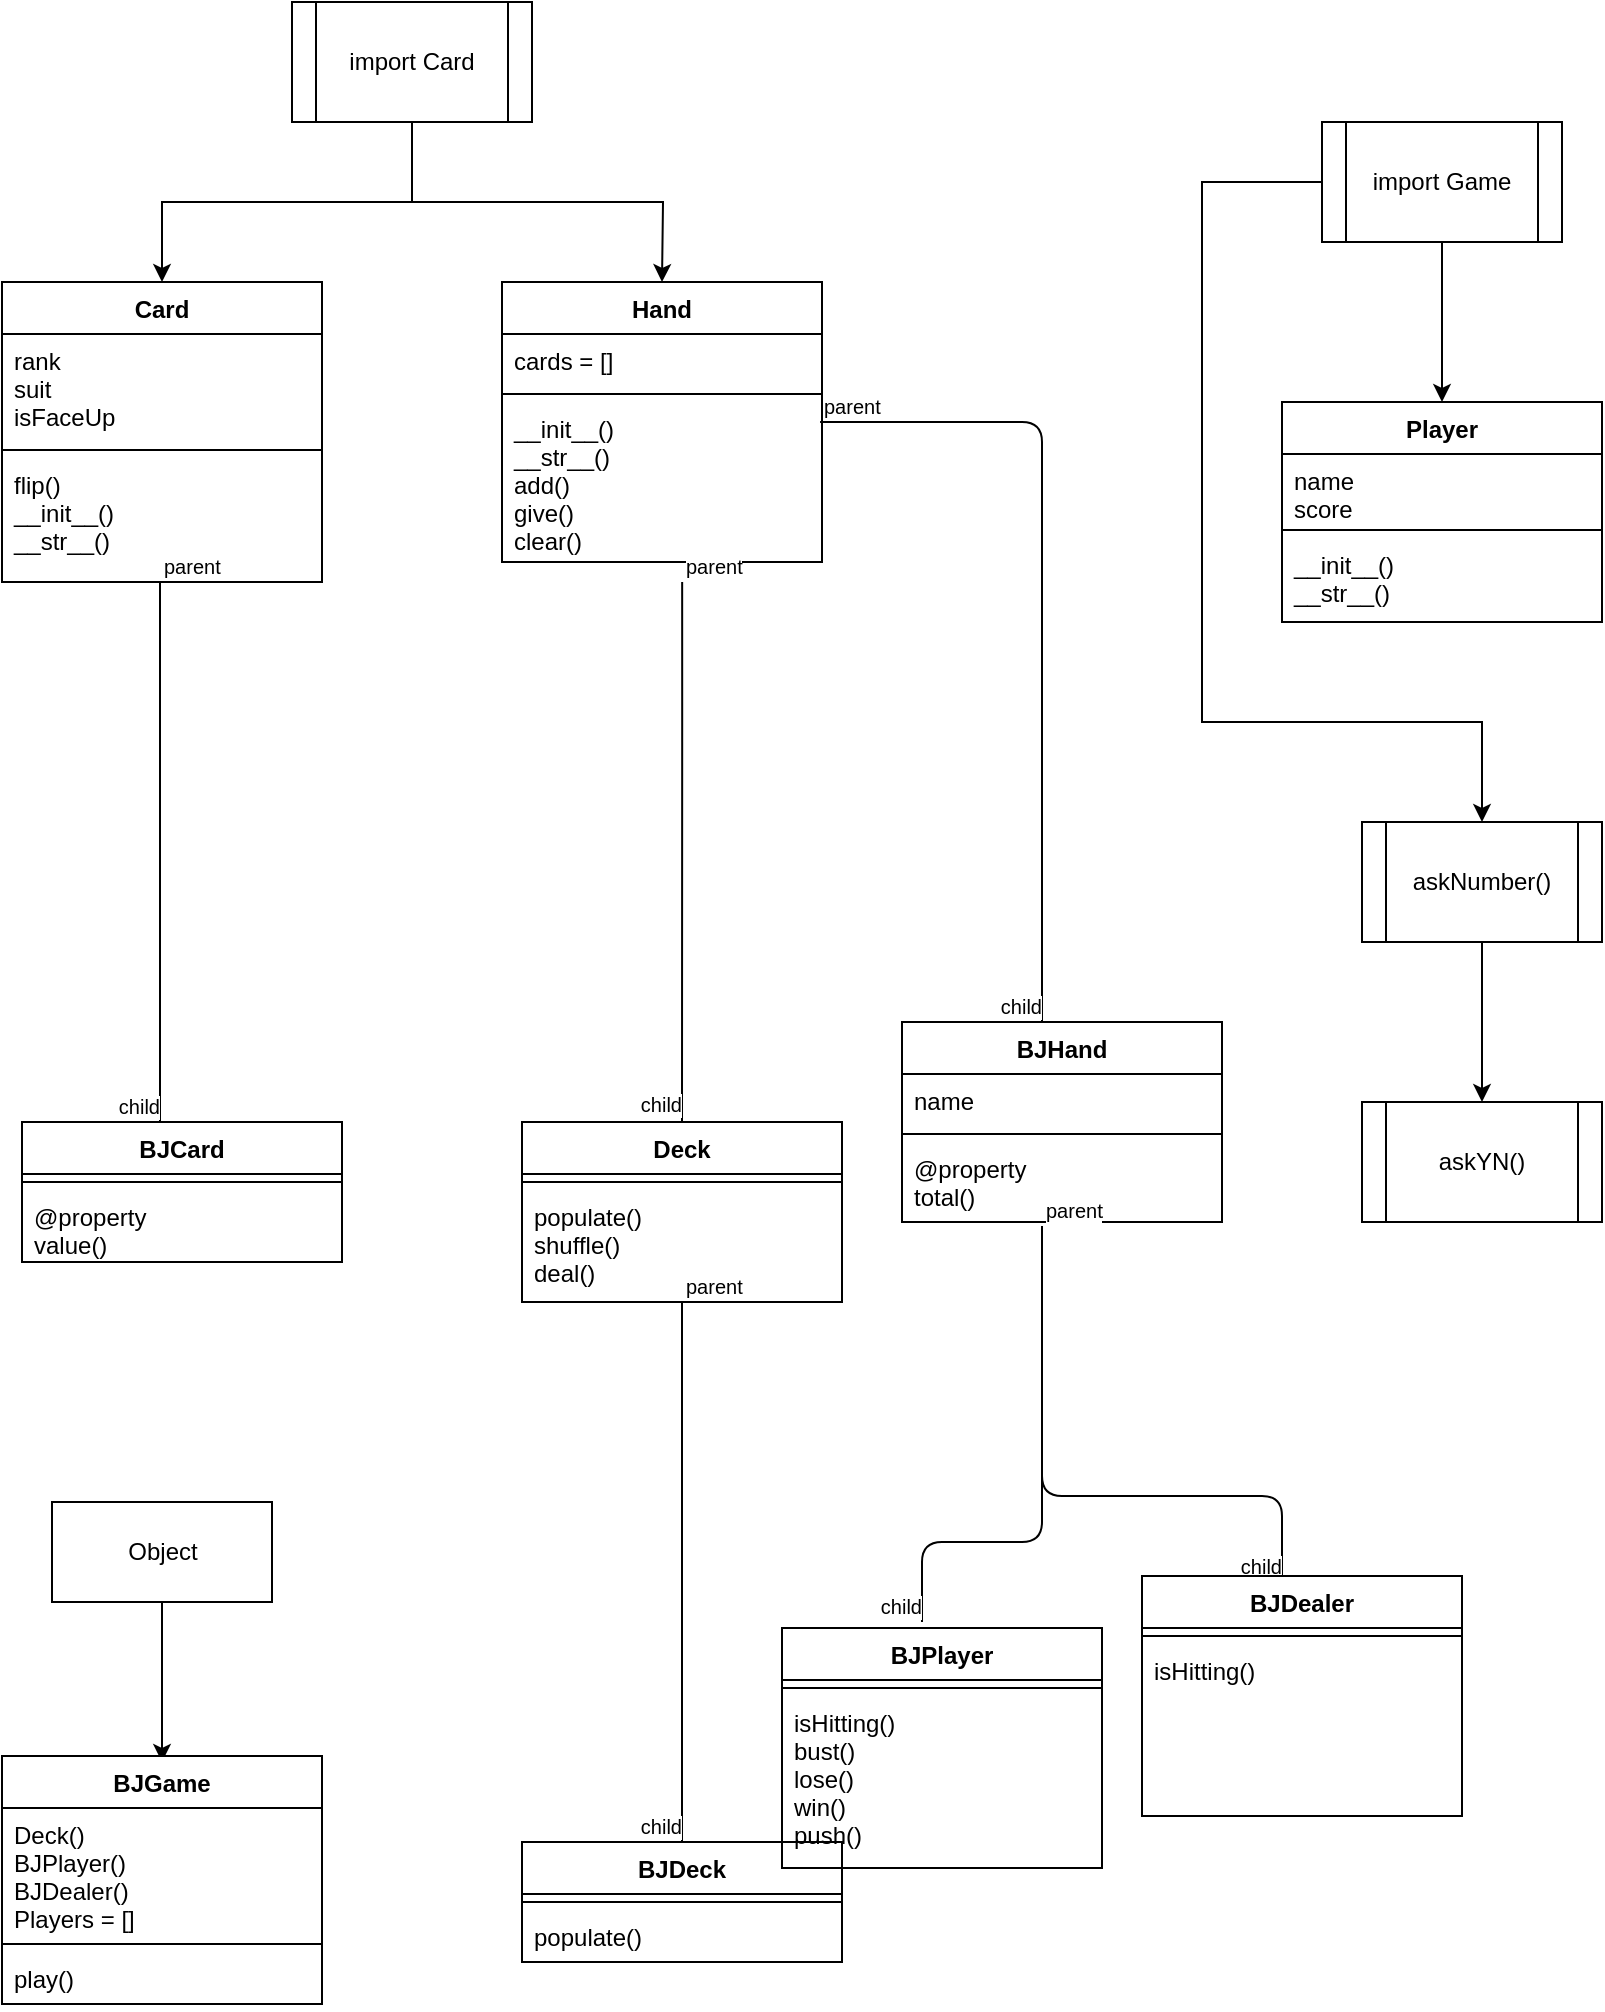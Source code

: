 <mxfile version="11.1.4" type="device"><diagram id="X_uQZRd58-Lvu51uuAQ5" name="Page-1"><mxGraphModel dx="1422" dy="824" grid="1" gridSize="10" guides="1" tooltips="1" connect="1" arrows="1" fold="1" page="1" pageScale="1" pageWidth="850" pageHeight="1100" math="0" shadow="0"><root><mxCell id="0"/><mxCell id="1" parent="0"/><mxCell id="f1jZ5c8ox-lUKcVIw7dL-3" value="" style="edgeStyle=orthogonalEdgeStyle;rounded=0;orthogonalLoop=1;jettySize=auto;html=1;" edge="1" parent="1" source="f1jZ5c8ox-lUKcVIw7dL-1"><mxGeometry relative="1" as="geometry"><mxPoint x="300" y="180" as="targetPoint"/><Array as="points"><mxPoint x="425" y="140"/><mxPoint x="300" y="140"/><mxPoint x="300" y="180"/></Array></mxGeometry></mxCell><mxCell id="f1jZ5c8ox-lUKcVIw7dL-5" value="" style="edgeStyle=orthogonalEdgeStyle;rounded=0;orthogonalLoop=1;jettySize=auto;html=1;exitX=0.5;exitY=1;exitDx=0;exitDy=0;" edge="1" parent="1" source="f1jZ5c8ox-lUKcVIw7dL-1"><mxGeometry relative="1" as="geometry"><mxPoint x="550" y="180" as="targetPoint"/></mxGeometry></mxCell><mxCell id="f1jZ5c8ox-lUKcVIw7dL-1" value="import Card" style="shape=process;whiteSpace=wrap;html=1;backgroundOutline=1;" vertex="1" parent="1"><mxGeometry x="365" y="40" width="120" height="60" as="geometry"/></mxCell><mxCell id="f1jZ5c8ox-lUKcVIw7dL-6" value="Card" style="swimlane;fontStyle=1;align=center;verticalAlign=top;childLayout=stackLayout;horizontal=1;startSize=26;horizontalStack=0;resizeParent=1;resizeParentMax=0;resizeLast=0;collapsible=1;marginBottom=0;" vertex="1" parent="1"><mxGeometry x="220" y="180" width="160" height="150" as="geometry"/></mxCell><mxCell id="f1jZ5c8ox-lUKcVIw7dL-7" value="rank&#10;suit&#10;isFaceUp" style="text;strokeColor=none;fillColor=none;align=left;verticalAlign=top;spacingLeft=4;spacingRight=4;overflow=hidden;rotatable=0;points=[[0,0.5],[1,0.5]];portConstraint=eastwest;" vertex="1" parent="f1jZ5c8ox-lUKcVIw7dL-6"><mxGeometry y="26" width="160" height="54" as="geometry"/></mxCell><mxCell id="f1jZ5c8ox-lUKcVIw7dL-8" value="" style="line;strokeWidth=1;fillColor=none;align=left;verticalAlign=middle;spacingTop=-1;spacingLeft=3;spacingRight=3;rotatable=0;labelPosition=right;points=[];portConstraint=eastwest;" vertex="1" parent="f1jZ5c8ox-lUKcVIw7dL-6"><mxGeometry y="80" width="160" height="8" as="geometry"/></mxCell><mxCell id="f1jZ5c8ox-lUKcVIw7dL-9" value="flip()&#10;__init__()&#10;__str__()" style="text;strokeColor=none;fillColor=none;align=left;verticalAlign=top;spacingLeft=4;spacingRight=4;overflow=hidden;rotatable=0;points=[[0,0.5],[1,0.5]];portConstraint=eastwest;" vertex="1" parent="f1jZ5c8ox-lUKcVIw7dL-6"><mxGeometry y="88" width="160" height="62" as="geometry"/></mxCell><mxCell id="f1jZ5c8ox-lUKcVIw7dL-10" value="Hand" style="swimlane;fontStyle=1;align=center;verticalAlign=top;childLayout=stackLayout;horizontal=1;startSize=26;horizontalStack=0;resizeParent=1;resizeParentMax=0;resizeLast=0;collapsible=1;marginBottom=0;" vertex="1" parent="1"><mxGeometry x="470" y="180" width="160" height="140" as="geometry"/></mxCell><mxCell id="f1jZ5c8ox-lUKcVIw7dL-11" value="cards = []" style="text;strokeColor=none;fillColor=none;align=left;verticalAlign=top;spacingLeft=4;spacingRight=4;overflow=hidden;rotatable=0;points=[[0,0.5],[1,0.5]];portConstraint=eastwest;" vertex="1" parent="f1jZ5c8ox-lUKcVIw7dL-10"><mxGeometry y="26" width="160" height="26" as="geometry"/></mxCell><mxCell id="f1jZ5c8ox-lUKcVIw7dL-12" value="" style="line;strokeWidth=1;fillColor=none;align=left;verticalAlign=middle;spacingTop=-1;spacingLeft=3;spacingRight=3;rotatable=0;labelPosition=right;points=[];portConstraint=eastwest;" vertex="1" parent="f1jZ5c8ox-lUKcVIw7dL-10"><mxGeometry y="52" width="160" height="8" as="geometry"/></mxCell><mxCell id="f1jZ5c8ox-lUKcVIw7dL-13" value="__init__()&#10;__str__()&#10;add()&#10;give()&#10;clear()" style="text;strokeColor=none;fillColor=none;align=left;verticalAlign=top;spacingLeft=4;spacingRight=4;overflow=hidden;rotatable=0;points=[[0,0.5],[1,0.5]];portConstraint=eastwest;" vertex="1" parent="f1jZ5c8ox-lUKcVIw7dL-10"><mxGeometry y="60" width="160" height="80" as="geometry"/></mxCell><mxCell id="f1jZ5c8ox-lUKcVIw7dL-15" value="" style="endArrow=none;html=1;edgeStyle=orthogonalEdgeStyle;exitX=0.563;exitY=1.125;exitDx=0;exitDy=0;exitPerimeter=0;" edge="1" parent="1" source="f1jZ5c8ox-lUKcVIw7dL-13"><mxGeometry relative="1" as="geometry"><mxPoint x="550" y="370" as="sourcePoint"/><mxPoint x="560" y="600" as="targetPoint"/><Array as="points"><mxPoint x="560" y="400"/><mxPoint x="560" y="400"/></Array></mxGeometry></mxCell><mxCell id="f1jZ5c8ox-lUKcVIw7dL-16" value="&lt;font color=&quot;#000000&quot;&gt;parent&lt;/font&gt;" style="resizable=0;html=1;align=left;verticalAlign=bottom;labelBackgroundColor=#ffffff;fontSize=10;" connectable="0" vertex="1" parent="f1jZ5c8ox-lUKcVIw7dL-15"><mxGeometry x="-1" relative="1" as="geometry"/></mxCell><mxCell id="f1jZ5c8ox-lUKcVIw7dL-17" value="&lt;font color=&quot;#000000&quot;&gt;child&lt;/font&gt;" style="resizable=0;html=1;align=right;verticalAlign=bottom;labelBackgroundColor=#ffffff;fontSize=10;" connectable="0" vertex="1" parent="f1jZ5c8ox-lUKcVIw7dL-15"><mxGeometry x="1" relative="1" as="geometry"/></mxCell><mxCell id="f1jZ5c8ox-lUKcVIw7dL-20" value="Deck" style="swimlane;fontStyle=1;align=center;verticalAlign=top;childLayout=stackLayout;horizontal=1;startSize=26;horizontalStack=0;resizeParent=1;resizeParentMax=0;resizeLast=0;collapsible=1;marginBottom=0;" vertex="1" parent="1"><mxGeometry x="480" y="600" width="160" height="90" as="geometry"/></mxCell><mxCell id="f1jZ5c8ox-lUKcVIw7dL-22" value="" style="line;strokeWidth=1;fillColor=none;align=left;verticalAlign=middle;spacingTop=-1;spacingLeft=3;spacingRight=3;rotatable=0;labelPosition=right;points=[];portConstraint=eastwest;" vertex="1" parent="f1jZ5c8ox-lUKcVIw7dL-20"><mxGeometry y="26" width="160" height="8" as="geometry"/></mxCell><mxCell id="f1jZ5c8ox-lUKcVIw7dL-23" value="populate()&#10;shuffle()&#10;deal()" style="text;strokeColor=none;fillColor=none;align=left;verticalAlign=top;spacingLeft=4;spacingRight=4;overflow=hidden;rotatable=0;points=[[0,0.5],[1,0.5]];portConstraint=eastwest;" vertex="1" parent="f1jZ5c8ox-lUKcVIw7dL-20"><mxGeometry y="34" width="160" height="56" as="geometry"/></mxCell><mxCell id="f1jZ5c8ox-lUKcVIw7dL-27" value="" style="endArrow=none;html=1;edgeStyle=orthogonalEdgeStyle;exitX=0.563;exitY=1.125;exitDx=0;exitDy=0;exitPerimeter=0;" edge="1" parent="1"><mxGeometry relative="1" as="geometry"><mxPoint x="299" y="330" as="sourcePoint"/><mxPoint x="299" y="600" as="targetPoint"/><Array as="points"><mxPoint x="299" y="400"/><mxPoint x="299" y="400"/></Array></mxGeometry></mxCell><mxCell id="f1jZ5c8ox-lUKcVIw7dL-28" value="&lt;font color=&quot;#000000&quot;&gt;parent&lt;/font&gt;" style="resizable=0;html=1;align=left;verticalAlign=bottom;labelBackgroundColor=#ffffff;fontSize=10;" connectable="0" vertex="1" parent="f1jZ5c8ox-lUKcVIw7dL-27"><mxGeometry x="-1" relative="1" as="geometry"/></mxCell><mxCell id="f1jZ5c8ox-lUKcVIw7dL-29" value="&lt;font color=&quot;#000000&quot;&gt;child&lt;/font&gt;" style="resizable=0;html=1;align=right;verticalAlign=bottom;labelBackgroundColor=#ffffff;fontSize=10;" connectable="0" vertex="1" parent="f1jZ5c8ox-lUKcVIw7dL-27"><mxGeometry x="1" relative="1" as="geometry"/></mxCell><mxCell id="f1jZ5c8ox-lUKcVIw7dL-30" value="BJCard" style="swimlane;fontStyle=1;align=center;verticalAlign=top;childLayout=stackLayout;horizontal=1;startSize=26;horizontalStack=0;resizeParent=1;resizeParentMax=0;resizeLast=0;collapsible=1;marginBottom=0;" vertex="1" parent="1"><mxGeometry x="230" y="600" width="160" height="70" as="geometry"/></mxCell><mxCell id="f1jZ5c8ox-lUKcVIw7dL-32" value="" style="line;strokeWidth=1;fillColor=none;align=left;verticalAlign=middle;spacingTop=-1;spacingLeft=3;spacingRight=3;rotatable=0;labelPosition=right;points=[];portConstraint=eastwest;" vertex="1" parent="f1jZ5c8ox-lUKcVIw7dL-30"><mxGeometry y="26" width="160" height="8" as="geometry"/></mxCell><mxCell id="f1jZ5c8ox-lUKcVIw7dL-33" value="@property&#10;value()" style="text;strokeColor=none;fillColor=none;align=left;verticalAlign=top;spacingLeft=4;spacingRight=4;overflow=hidden;rotatable=0;points=[[0,0.5],[1,0.5]];portConstraint=eastwest;" vertex="1" parent="f1jZ5c8ox-lUKcVIw7dL-30"><mxGeometry y="34" width="160" height="36" as="geometry"/></mxCell><mxCell id="f1jZ5c8ox-lUKcVIw7dL-34" value="" style="endArrow=none;html=1;edgeStyle=orthogonalEdgeStyle;exitX=0.563;exitY=1.125;exitDx=0;exitDy=0;exitPerimeter=0;" edge="1" parent="1"><mxGeometry relative="1" as="geometry"><mxPoint x="560" y="690" as="sourcePoint"/><mxPoint x="560" y="960" as="targetPoint"/><Array as="points"><mxPoint x="560" y="760"/><mxPoint x="560" y="760"/></Array></mxGeometry></mxCell><mxCell id="f1jZ5c8ox-lUKcVIw7dL-35" value="&lt;font color=&quot;#000000&quot;&gt;parent&lt;/font&gt;" style="resizable=0;html=1;align=left;verticalAlign=bottom;labelBackgroundColor=#ffffff;fontSize=10;" connectable="0" vertex="1" parent="f1jZ5c8ox-lUKcVIw7dL-34"><mxGeometry x="-1" relative="1" as="geometry"/></mxCell><mxCell id="f1jZ5c8ox-lUKcVIw7dL-36" value="&lt;font color=&quot;#000000&quot;&gt;child&lt;/font&gt;" style="resizable=0;html=1;align=right;verticalAlign=bottom;labelBackgroundColor=#ffffff;fontSize=10;" connectable="0" vertex="1" parent="f1jZ5c8ox-lUKcVIw7dL-34"><mxGeometry x="1" relative="1" as="geometry"/></mxCell><mxCell id="f1jZ5c8ox-lUKcVIw7dL-37" value="BJDeck" style="swimlane;fontStyle=1;align=center;verticalAlign=top;childLayout=stackLayout;horizontal=1;startSize=26;horizontalStack=0;resizeParent=1;resizeParentMax=0;resizeLast=0;collapsible=1;marginBottom=0;" vertex="1" parent="1"><mxGeometry x="480" y="960" width="160" height="60" as="geometry"/></mxCell><mxCell id="f1jZ5c8ox-lUKcVIw7dL-39" value="" style="line;strokeWidth=1;fillColor=none;align=left;verticalAlign=middle;spacingTop=-1;spacingLeft=3;spacingRight=3;rotatable=0;labelPosition=right;points=[];portConstraint=eastwest;" vertex="1" parent="f1jZ5c8ox-lUKcVIw7dL-37"><mxGeometry y="26" width="160" height="8" as="geometry"/></mxCell><mxCell id="f1jZ5c8ox-lUKcVIw7dL-40" value="populate()" style="text;strokeColor=none;fillColor=none;align=left;verticalAlign=top;spacingLeft=4;spacingRight=4;overflow=hidden;rotatable=0;points=[[0,0.5],[1,0.5]];portConstraint=eastwest;" vertex="1" parent="f1jZ5c8ox-lUKcVIw7dL-37"><mxGeometry y="34" width="160" height="26" as="geometry"/></mxCell><mxCell id="f1jZ5c8ox-lUKcVIw7dL-41" value="" style="endArrow=none;html=1;edgeStyle=orthogonalEdgeStyle;exitX=0.994;exitY=0.125;exitDx=0;exitDy=0;exitPerimeter=0;" edge="1" parent="1" source="f1jZ5c8ox-lUKcVIw7dL-13"><mxGeometry relative="1" as="geometry"><mxPoint x="740" y="230" as="sourcePoint"/><mxPoint x="740" y="550" as="targetPoint"/><Array as="points"><mxPoint x="740" y="250"/></Array></mxGeometry></mxCell><mxCell id="f1jZ5c8ox-lUKcVIw7dL-42" value="&lt;font color=&quot;#000000&quot;&gt;parent&lt;/font&gt;" style="resizable=0;html=1;align=left;verticalAlign=bottom;labelBackgroundColor=#ffffff;fontSize=10;" connectable="0" vertex="1" parent="f1jZ5c8ox-lUKcVIw7dL-41"><mxGeometry x="-1" relative="1" as="geometry"/></mxCell><mxCell id="f1jZ5c8ox-lUKcVIw7dL-43" value="&lt;font color=&quot;#000000&quot;&gt;child&lt;/font&gt;" style="resizable=0;html=1;align=right;verticalAlign=bottom;labelBackgroundColor=#ffffff;fontSize=10;" connectable="0" vertex="1" parent="f1jZ5c8ox-lUKcVIw7dL-41"><mxGeometry x="1" relative="1" as="geometry"/></mxCell><mxCell id="f1jZ5c8ox-lUKcVIw7dL-44" value="BJHand" style="swimlane;fontStyle=1;align=center;verticalAlign=top;childLayout=stackLayout;horizontal=1;startSize=26;horizontalStack=0;resizeParent=1;resizeParentMax=0;resizeLast=0;collapsible=1;marginBottom=0;" vertex="1" parent="1"><mxGeometry x="670" y="550" width="160" height="100" as="geometry"/></mxCell><mxCell id="f1jZ5c8ox-lUKcVIw7dL-45" value="name" style="text;strokeColor=none;fillColor=none;align=left;verticalAlign=top;spacingLeft=4;spacingRight=4;overflow=hidden;rotatable=0;points=[[0,0.5],[1,0.5]];portConstraint=eastwest;" vertex="1" parent="f1jZ5c8ox-lUKcVIw7dL-44"><mxGeometry y="26" width="160" height="26" as="geometry"/></mxCell><mxCell id="f1jZ5c8ox-lUKcVIw7dL-46" value="" style="line;strokeWidth=1;fillColor=none;align=left;verticalAlign=middle;spacingTop=-1;spacingLeft=3;spacingRight=3;rotatable=0;labelPosition=right;points=[];portConstraint=eastwest;" vertex="1" parent="f1jZ5c8ox-lUKcVIw7dL-44"><mxGeometry y="52" width="160" height="8" as="geometry"/></mxCell><mxCell id="f1jZ5c8ox-lUKcVIw7dL-47" value="@property &#10;total()" style="text;strokeColor=none;fillColor=none;align=left;verticalAlign=top;spacingLeft=4;spacingRight=4;overflow=hidden;rotatable=0;points=[[0,0.5],[1,0.5]];portConstraint=eastwest;" vertex="1" parent="f1jZ5c8ox-lUKcVIw7dL-44"><mxGeometry y="60" width="160" height="40" as="geometry"/></mxCell><mxCell id="f1jZ5c8ox-lUKcVIw7dL-50" value="" style="edgeStyle=orthogonalEdgeStyle;rounded=0;orthogonalLoop=1;jettySize=auto;html=1;" edge="1" parent="1" source="f1jZ5c8ox-lUKcVIw7dL-48"><mxGeometry relative="1" as="geometry"><mxPoint x="940" y="240" as="targetPoint"/></mxGeometry></mxCell><mxCell id="f1jZ5c8ox-lUKcVIw7dL-56" value="" style="edgeStyle=orthogonalEdgeStyle;rounded=0;orthogonalLoop=1;jettySize=auto;html=1;" edge="1" parent="1" source="f1jZ5c8ox-lUKcVIw7dL-48"><mxGeometry relative="1" as="geometry"><mxPoint x="960" y="450" as="targetPoint"/><Array as="points"><mxPoint x="820" y="130"/><mxPoint x="820" y="400"/><mxPoint x="960" y="400"/></Array></mxGeometry></mxCell><mxCell id="f1jZ5c8ox-lUKcVIw7dL-48" value="import Game" style="shape=process;whiteSpace=wrap;html=1;backgroundOutline=1;" vertex="1" parent="1"><mxGeometry x="880" y="100" width="120" height="60" as="geometry"/></mxCell><mxCell id="f1jZ5c8ox-lUKcVIw7dL-51" value="Player" style="swimlane;fontStyle=1;align=center;verticalAlign=top;childLayout=stackLayout;horizontal=1;startSize=26;horizontalStack=0;resizeParent=1;resizeParentMax=0;resizeLast=0;collapsible=1;marginBottom=0;" vertex="1" parent="1"><mxGeometry x="860" y="240" width="160" height="110" as="geometry"/></mxCell><mxCell id="f1jZ5c8ox-lUKcVIw7dL-52" value="name&#10;score" style="text;strokeColor=none;fillColor=none;align=left;verticalAlign=top;spacingLeft=4;spacingRight=4;overflow=hidden;rotatable=0;points=[[0,0.5],[1,0.5]];portConstraint=eastwest;" vertex="1" parent="f1jZ5c8ox-lUKcVIw7dL-51"><mxGeometry y="26" width="160" height="34" as="geometry"/></mxCell><mxCell id="f1jZ5c8ox-lUKcVIw7dL-53" value="" style="line;strokeWidth=1;fillColor=none;align=left;verticalAlign=middle;spacingTop=-1;spacingLeft=3;spacingRight=3;rotatable=0;labelPosition=right;points=[];portConstraint=eastwest;" vertex="1" parent="f1jZ5c8ox-lUKcVIw7dL-51"><mxGeometry y="60" width="160" height="8" as="geometry"/></mxCell><mxCell id="f1jZ5c8ox-lUKcVIw7dL-54" value="__init__()&#10;__str__()" style="text;strokeColor=none;fillColor=none;align=left;verticalAlign=top;spacingLeft=4;spacingRight=4;overflow=hidden;rotatable=0;points=[[0,0.5],[1,0.5]];portConstraint=eastwest;" vertex="1" parent="f1jZ5c8ox-lUKcVIw7dL-51"><mxGeometry y="68" width="160" height="42" as="geometry"/></mxCell><mxCell id="f1jZ5c8ox-lUKcVIw7dL-59" value="" style="edgeStyle=orthogonalEdgeStyle;rounded=0;orthogonalLoop=1;jettySize=auto;html=1;" edge="1" parent="1" source="f1jZ5c8ox-lUKcVIw7dL-57" target="f1jZ5c8ox-lUKcVIw7dL-58"><mxGeometry relative="1" as="geometry"/></mxCell><mxCell id="f1jZ5c8ox-lUKcVIw7dL-57" value="askNumber()" style="shape=process;whiteSpace=wrap;html=1;backgroundOutline=1;" vertex="1" parent="1"><mxGeometry x="900" y="450" width="120" height="60" as="geometry"/></mxCell><mxCell id="f1jZ5c8ox-lUKcVIw7dL-58" value="askYN()" style="shape=process;whiteSpace=wrap;html=1;backgroundOutline=1;" vertex="1" parent="1"><mxGeometry x="900" y="590" width="120" height="60" as="geometry"/></mxCell><mxCell id="f1jZ5c8ox-lUKcVIw7dL-63" value="" style="edgeStyle=orthogonalEdgeStyle;rounded=0;orthogonalLoop=1;jettySize=auto;html=1;" edge="1" parent="1" source="f1jZ5c8ox-lUKcVIw7dL-61"><mxGeometry relative="1" as="geometry"><mxPoint x="300" y="920" as="targetPoint"/></mxGeometry></mxCell><mxCell id="f1jZ5c8ox-lUKcVIw7dL-61" value="Object" style="html=1;" vertex="1" parent="1"><mxGeometry x="245" y="790" width="110" height="50" as="geometry"/></mxCell><mxCell id="f1jZ5c8ox-lUKcVIw7dL-64" value="BJGame" style="swimlane;fontStyle=1;align=center;verticalAlign=top;childLayout=stackLayout;horizontal=1;startSize=26;horizontalStack=0;resizeParent=1;resizeParentMax=0;resizeLast=0;collapsible=1;marginBottom=0;" vertex="1" parent="1"><mxGeometry x="220" y="917" width="160" height="124" as="geometry"/></mxCell><mxCell id="f1jZ5c8ox-lUKcVIw7dL-65" value="Deck()&#10;BJPlayer()&#10;BJDealer()&#10;Players = []" style="text;strokeColor=none;fillColor=none;align=left;verticalAlign=top;spacingLeft=4;spacingRight=4;overflow=hidden;rotatable=0;points=[[0,0.5],[1,0.5]];portConstraint=eastwest;" vertex="1" parent="f1jZ5c8ox-lUKcVIw7dL-64"><mxGeometry y="26" width="160" height="64" as="geometry"/></mxCell><mxCell id="f1jZ5c8ox-lUKcVIw7dL-66" value="" style="line;strokeWidth=1;fillColor=none;align=left;verticalAlign=middle;spacingTop=-1;spacingLeft=3;spacingRight=3;rotatable=0;labelPosition=right;points=[];portConstraint=eastwest;" vertex="1" parent="f1jZ5c8ox-lUKcVIw7dL-64"><mxGeometry y="90" width="160" height="8" as="geometry"/></mxCell><mxCell id="f1jZ5c8ox-lUKcVIw7dL-67" value="play()" style="text;strokeColor=none;fillColor=none;align=left;verticalAlign=top;spacingLeft=4;spacingRight=4;overflow=hidden;rotatable=0;points=[[0,0.5],[1,0.5]];portConstraint=eastwest;" vertex="1" parent="f1jZ5c8ox-lUKcVIw7dL-64"><mxGeometry y="98" width="160" height="26" as="geometry"/></mxCell><mxCell id="f1jZ5c8ox-lUKcVIw7dL-68" value="" style="endArrow=none;html=1;edgeStyle=orthogonalEdgeStyle;exitX=0.563;exitY=1.125;exitDx=0;exitDy=0;exitPerimeter=0;" edge="1" parent="1"><mxGeometry relative="1" as="geometry"><mxPoint x="740" y="652" as="sourcePoint"/><mxPoint x="680" y="850" as="targetPoint"/><Array as="points"><mxPoint x="740" y="810"/><mxPoint x="680" y="810"/><mxPoint x="680" y="850"/></Array></mxGeometry></mxCell><mxCell id="f1jZ5c8ox-lUKcVIw7dL-69" value="&lt;font color=&quot;#000000&quot;&gt;parent&lt;/font&gt;" style="resizable=0;html=1;align=left;verticalAlign=bottom;labelBackgroundColor=#ffffff;fontSize=10;" connectable="0" vertex="1" parent="f1jZ5c8ox-lUKcVIw7dL-68"><mxGeometry x="-1" relative="1" as="geometry"/></mxCell><mxCell id="f1jZ5c8ox-lUKcVIw7dL-70" value="&lt;font color=&quot;#000000&quot;&gt;child&lt;/font&gt;" style="resizable=0;html=1;align=right;verticalAlign=bottom;labelBackgroundColor=#ffffff;fontSize=10;" connectable="0" vertex="1" parent="f1jZ5c8ox-lUKcVIw7dL-68"><mxGeometry x="1" relative="1" as="geometry"/></mxCell><mxCell id="f1jZ5c8ox-lUKcVIw7dL-71" value="BJPlayer" style="swimlane;fontStyle=1;align=center;verticalAlign=top;childLayout=stackLayout;horizontal=1;startSize=26;horizontalStack=0;resizeParent=1;resizeParentMax=0;resizeLast=0;collapsible=1;marginBottom=0;" vertex="1" parent="1"><mxGeometry x="610" y="853" width="160" height="120" as="geometry"/></mxCell><mxCell id="f1jZ5c8ox-lUKcVIw7dL-73" value="" style="line;strokeWidth=1;fillColor=none;align=left;verticalAlign=middle;spacingTop=-1;spacingLeft=3;spacingRight=3;rotatable=0;labelPosition=right;points=[];portConstraint=eastwest;" vertex="1" parent="f1jZ5c8ox-lUKcVIw7dL-71"><mxGeometry y="26" width="160" height="8" as="geometry"/></mxCell><mxCell id="f1jZ5c8ox-lUKcVIw7dL-74" value="isHitting()&#10;bust()&#10;lose()&#10;win()&#10;push()" style="text;strokeColor=none;fillColor=none;align=left;verticalAlign=top;spacingLeft=4;spacingRight=4;overflow=hidden;rotatable=0;points=[[0,0.5],[1,0.5]];portConstraint=eastwest;" vertex="1" parent="f1jZ5c8ox-lUKcVIw7dL-71"><mxGeometry y="34" width="160" height="86" as="geometry"/></mxCell><mxCell id="f1jZ5c8ox-lUKcVIw7dL-75" value="" style="endArrow=none;html=1;edgeStyle=orthogonalEdgeStyle;exitX=0.563;exitY=1.125;exitDx=0;exitDy=0;exitPerimeter=0;" edge="1" parent="1"><mxGeometry relative="1" as="geometry"><mxPoint x="740" y="652" as="sourcePoint"/><mxPoint x="860" y="830" as="targetPoint"/><Array as="points"><mxPoint x="740" y="787"/><mxPoint x="860" y="787"/><mxPoint x="860" y="830"/></Array></mxGeometry></mxCell><mxCell id="f1jZ5c8ox-lUKcVIw7dL-76" value="&lt;font color=&quot;#000000&quot;&gt;parent&lt;/font&gt;" style="resizable=0;html=1;align=left;verticalAlign=bottom;labelBackgroundColor=#ffffff;fontSize=10;" connectable="0" vertex="1" parent="f1jZ5c8ox-lUKcVIw7dL-75"><mxGeometry x="-1" relative="1" as="geometry"/></mxCell><mxCell id="f1jZ5c8ox-lUKcVIw7dL-77" value="&lt;font color=&quot;#000000&quot;&gt;child&lt;/font&gt;" style="resizable=0;html=1;align=right;verticalAlign=bottom;labelBackgroundColor=#ffffff;fontSize=10;" connectable="0" vertex="1" parent="f1jZ5c8ox-lUKcVIw7dL-75"><mxGeometry x="1" relative="1" as="geometry"/></mxCell><mxCell id="f1jZ5c8ox-lUKcVIw7dL-79" value="BJDealer" style="swimlane;fontStyle=1;align=center;verticalAlign=top;childLayout=stackLayout;horizontal=1;startSize=26;horizontalStack=0;resizeParent=1;resizeParentMax=0;resizeLast=0;collapsible=1;marginBottom=0;" vertex="1" parent="1"><mxGeometry x="790" y="827" width="160" height="120" as="geometry"/></mxCell><mxCell id="f1jZ5c8ox-lUKcVIw7dL-81" value="" style="line;strokeWidth=1;fillColor=none;align=left;verticalAlign=middle;spacingTop=-1;spacingLeft=3;spacingRight=3;rotatable=0;labelPosition=right;points=[];portConstraint=eastwest;" vertex="1" parent="f1jZ5c8ox-lUKcVIw7dL-79"><mxGeometry y="26" width="160" height="8" as="geometry"/></mxCell><mxCell id="f1jZ5c8ox-lUKcVIw7dL-82" value="isHitting()" style="text;strokeColor=none;fillColor=none;align=left;verticalAlign=top;spacingLeft=4;spacingRight=4;overflow=hidden;rotatable=0;points=[[0,0.5],[1,0.5]];portConstraint=eastwest;" vertex="1" parent="f1jZ5c8ox-lUKcVIw7dL-79"><mxGeometry y="34" width="160" height="86" as="geometry"/></mxCell></root></mxGraphModel></diagram></mxfile>